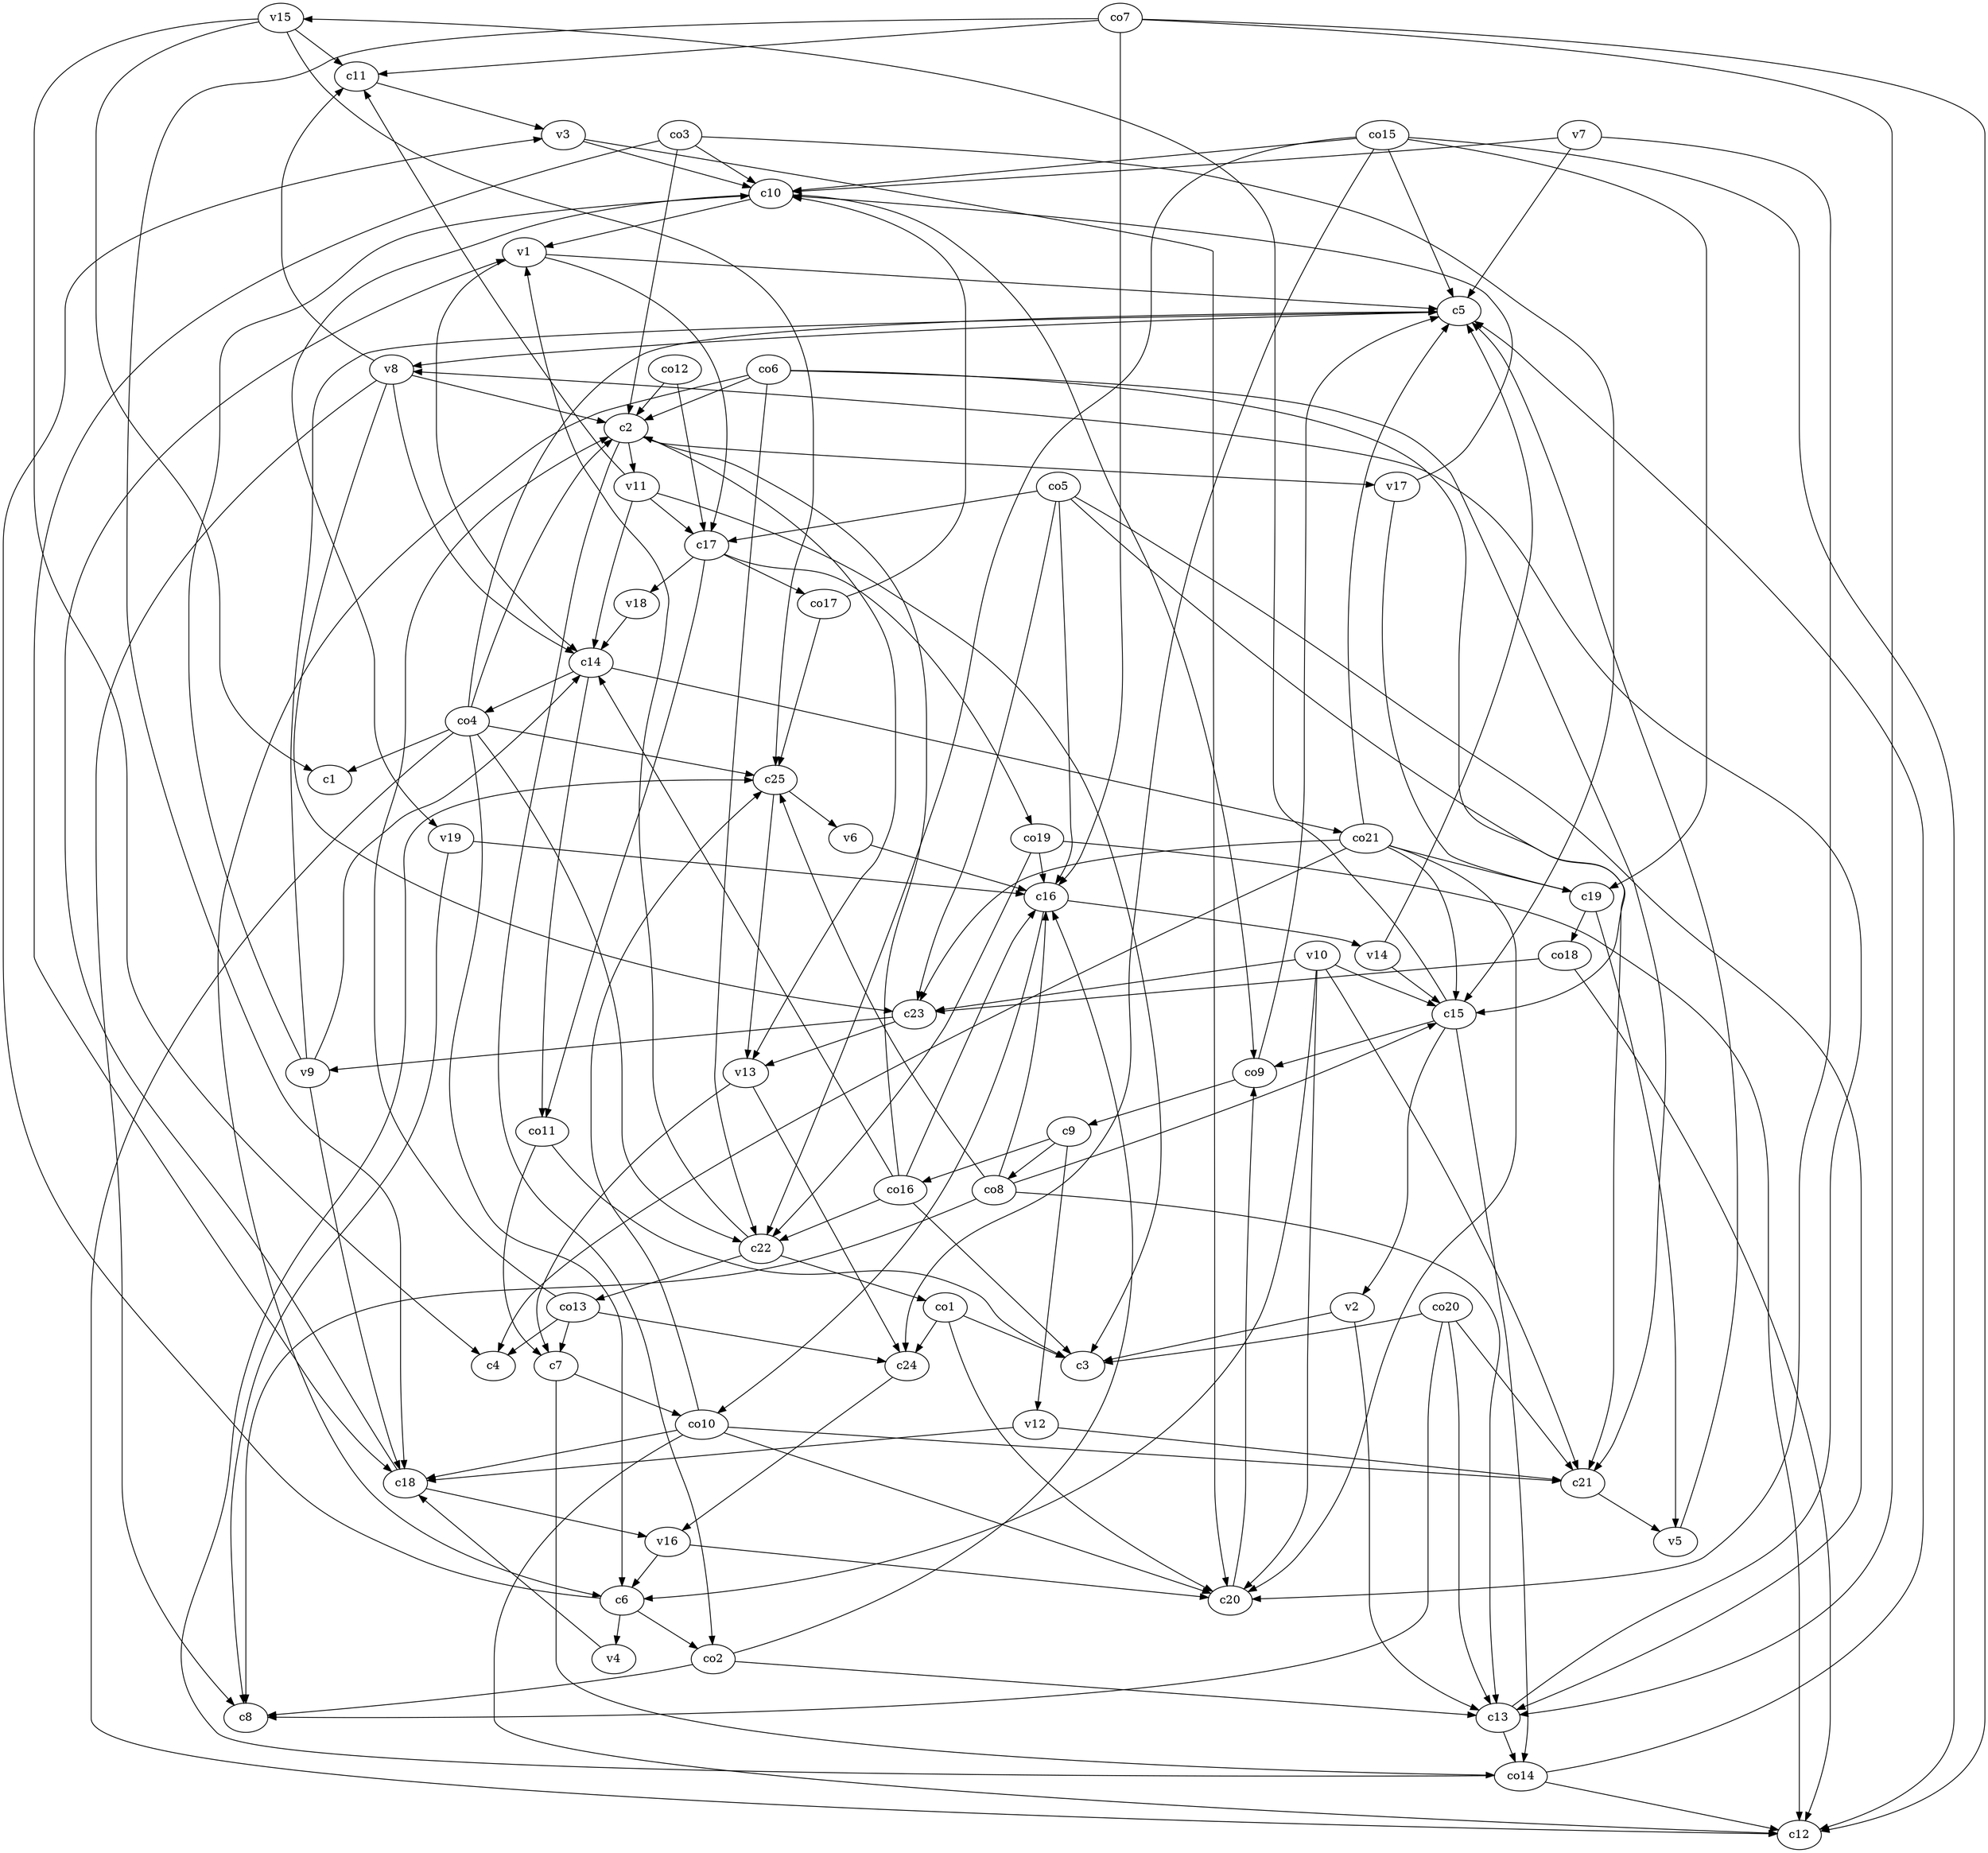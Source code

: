 strict digraph  {
c1;
c2;
c3;
c4;
c5;
c6;
c7;
c8;
c9;
c10;
c11;
c12;
c13;
c14;
c15;
c16;
c17;
c18;
c19;
c20;
c21;
c22;
c23;
c24;
c25;
v1;
v2;
v3;
v4;
v5;
v6;
v7;
v8;
v9;
v10;
v11;
v12;
v13;
v14;
v15;
v16;
v17;
v18;
v19;
co1;
co2;
co3;
co4;
co5;
co6;
co7;
co8;
co9;
co10;
co11;
co12;
co13;
co14;
co15;
co16;
co17;
co18;
co19;
co20;
co21;
c2 -> v11  [weight=1];
c2 -> v17  [weight=1];
c2 -> co2  [weight=1];
c2 -> v13  [weight=1];
c5 -> v8  [weight=1];
c6 -> co2  [weight=1];
c6 -> v3  [weight=1];
c6 -> v4  [weight=1];
c7 -> co14  [weight=1];
c7 -> co10  [weight=1];
c9 -> co16  [weight=1];
c9 -> co8  [weight=1];
c9 -> v12  [weight=1];
c10 -> v1  [weight=1];
c10 -> v19  [weight=1];
c10 -> co9  [weight=1];
c11 -> v3  [weight=1];
c13 -> co14  [weight=1];
c13 -> v8  [weight=1];
c14 -> co21  [weight=1];
c14 -> co4  [weight=1];
c14 -> co11  [weight=1];
c15 -> v15  [weight=1];
c15 -> co14  [weight=1];
c15 -> v2  [weight=1];
c15 -> co9  [weight=1];
c16 -> v14  [weight=1];
c16 -> co10  [weight=1];
c17 -> v18  [weight=1];
c17 -> co19  [weight=1];
c17 -> co17  [weight=1];
c17 -> co11  [weight=1];
c18 -> v16  [weight=1];
c18 -> v1  [weight=1];
c19 -> co18  [weight=1];
c19 -> v5  [weight=1];
c20 -> co9  [weight=1];
c21 -> v5  [weight=1];
c22 -> co1  [weight=1];
c22 -> v1  [weight=1];
c22 -> co13  [weight=1];
c23 -> v13  [weight=1];
c23 -> v9  [weight=1];
c24 -> v16  [weight=1];
c25 -> v13  [weight=1];
c25 -> v6  [weight=1];
v1 -> c14  [weight=1];
v1 -> c5  [weight=1];
v1 -> c17  [weight=1];
v2 -> c3  [weight=1];
v2 -> c13  [weight=1];
v3 -> c10  [weight=1];
v3 -> c20  [weight=1];
v4 -> c18  [weight=1];
v5 -> c5  [weight=1];
v6 -> c16  [weight=1];
v7 -> c20  [weight=1];
v7 -> c5  [weight=1];
v7 -> c10  [weight=1];
v8 -> c8  [weight=1];
v8 -> c2  [weight=1];
v8 -> c23  [weight=1];
v8 -> c11  [weight=1];
v8 -> c14  [weight=1];
v9 -> c5  [weight=1];
v9 -> c18  [weight=1];
v9 -> c10  [weight=1];
v9 -> c14  [weight=1];
v10 -> c15  [weight=1];
v10 -> c20  [weight=1];
v10 -> c21  [weight=1];
v10 -> c23  [weight=1];
v10 -> c6  [weight=1];
v11 -> c17  [weight=1];
v11 -> c3  [weight=1];
v11 -> c14  [weight=1];
v11 -> c11  [weight=1];
v12 -> c18  [weight=1];
v12 -> c21  [weight=1];
v13 -> c24  [weight=1];
v13 -> c7  [weight=1];
v14 -> c15  [weight=1];
v14 -> c5  [weight=1];
v15 -> c25  [weight=1];
v15 -> c1  [weight=1];
v15 -> c11  [weight=1];
v15 -> c4  [weight=1];
v16 -> c6  [weight=1];
v16 -> c20  [weight=1];
v17 -> c10  [weight=1];
v17 -> c19  [weight=1];
v18 -> c14  [weight=1];
v19 -> c16  [weight=1];
v19 -> c8  [weight=1];
co1 -> c24  [weight=1];
co1 -> c20  [weight=1];
co1 -> c3  [weight=1];
co2 -> c8  [weight=1];
co2 -> c13  [weight=1];
co2 -> c16  [weight=1];
co3 -> c10  [weight=1];
co3 -> c15  [weight=1];
co3 -> c2  [weight=1];
co3 -> c18  [weight=1];
co4 -> c12  [weight=1];
co4 -> c2  [weight=1];
co4 -> c5  [weight=1];
co4 -> c1  [weight=1];
co4 -> c6  [weight=1];
co4 -> c25  [weight=1];
co4 -> c22  [weight=1];
co5 -> c17  [weight=1];
co5 -> c13  [weight=1];
co5 -> c23  [weight=1];
co5 -> c21  [weight=1];
co5 -> c16  [weight=1];
co6 -> c6  [weight=1];
co6 -> c22  [weight=1];
co6 -> c15  [weight=1];
co6 -> c21  [weight=1];
co6 -> c2  [weight=1];
co7 -> c12  [weight=1];
co7 -> c18  [weight=1];
co7 -> c16  [weight=1];
co7 -> c11  [weight=1];
co7 -> c13  [weight=1];
co8 -> c15  [weight=1];
co8 -> c25  [weight=1];
co8 -> c13  [weight=1];
co8 -> c16  [weight=1];
co8 -> c8  [weight=1];
co9 -> c5  [weight=1];
co9 -> c9  [weight=1];
co10 -> c25  [weight=1];
co10 -> c18  [weight=1];
co10 -> c21  [weight=1];
co10 -> c12  [weight=1];
co10 -> c20  [weight=1];
co11 -> c7  [weight=1];
co11 -> c3  [weight=1];
co12 -> c2  [weight=1];
co12 -> c17  [weight=1];
co13 -> c2  [weight=1];
co13 -> c24  [weight=1];
co13 -> c4  [weight=1];
co13 -> c7  [weight=1];
co14 -> c5  [weight=1];
co14 -> c25  [weight=1];
co14 -> c12  [weight=1];
co15 -> c22  [weight=1];
co15 -> c5  [weight=1];
co15 -> c10  [weight=1];
co15 -> c12  [weight=1];
co15 -> c19  [weight=1];
co15 -> c24  [weight=1];
co16 -> c2  [weight=1];
co16 -> c16  [weight=1];
co16 -> c3  [weight=1];
co16 -> c14  [weight=1];
co16 -> c22  [weight=1];
co17 -> c25  [weight=1];
co17 -> c10  [weight=1];
co18 -> c12  [weight=1];
co18 -> c23  [weight=1];
co19 -> c16  [weight=1];
co19 -> c12  [weight=1];
co19 -> c22  [weight=1];
co20 -> c8  [weight=1];
co20 -> c21  [weight=1];
co20 -> c3  [weight=1];
co20 -> c13  [weight=1];
co21 -> c15  [weight=1];
co21 -> c5  [weight=1];
co21 -> c20  [weight=1];
co21 -> c4  [weight=1];
co21 -> c19  [weight=1];
co21 -> c23  [weight=1];
}
